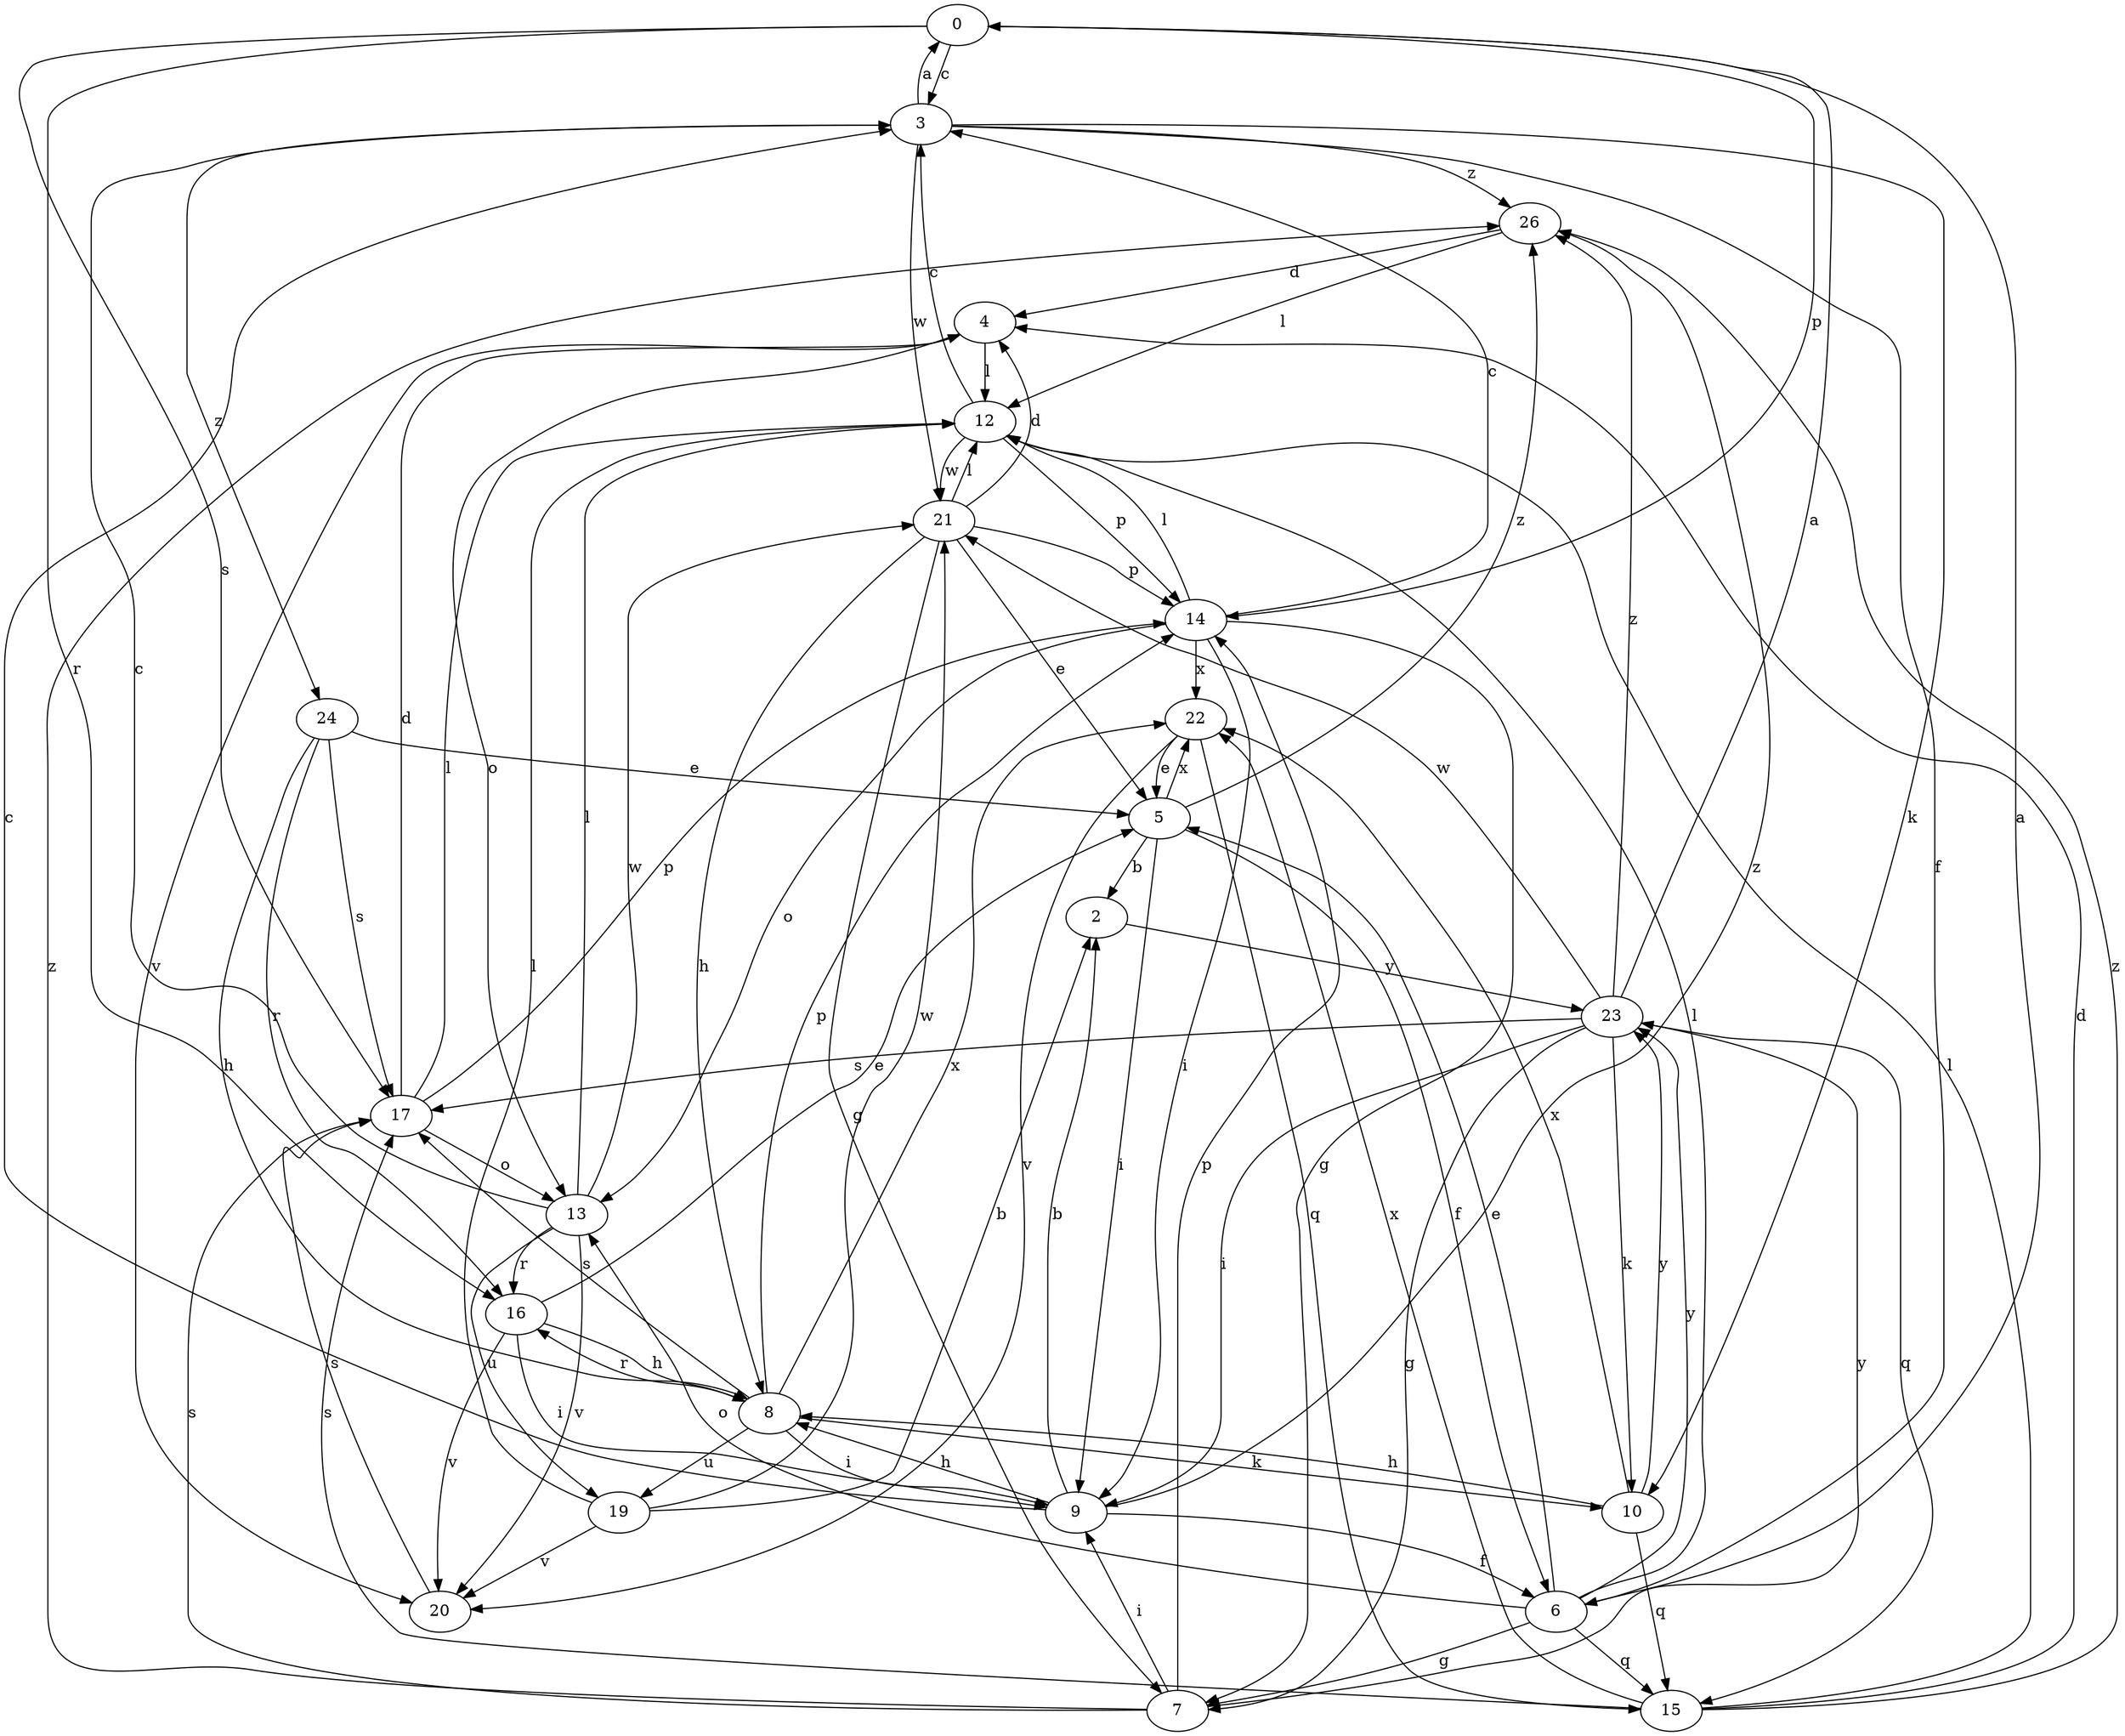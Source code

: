 strict digraph  {
0;
2;
3;
4;
5;
6;
7;
8;
9;
10;
12;
13;
14;
15;
16;
17;
19;
20;
21;
22;
23;
24;
26;
0 -> 3  [label=c];
0 -> 14  [label=p];
0 -> 16  [label=r];
0 -> 17  [label=s];
2 -> 23  [label=y];
3 -> 0  [label=a];
3 -> 6  [label=f];
3 -> 10  [label=k];
3 -> 21  [label=w];
3 -> 24  [label=z];
3 -> 26  [label=z];
4 -> 12  [label=l];
4 -> 13  [label=o];
4 -> 20  [label=v];
5 -> 2  [label=b];
5 -> 6  [label=f];
5 -> 9  [label=i];
5 -> 22  [label=x];
5 -> 26  [label=z];
6 -> 0  [label=a];
6 -> 5  [label=e];
6 -> 7  [label=g];
6 -> 12  [label=l];
6 -> 13  [label=o];
6 -> 15  [label=q];
6 -> 23  [label=y];
7 -> 9  [label=i];
7 -> 14  [label=p];
7 -> 17  [label=s];
7 -> 23  [label=y];
7 -> 26  [label=z];
8 -> 9  [label=i];
8 -> 10  [label=k];
8 -> 14  [label=p];
8 -> 16  [label=r];
8 -> 17  [label=s];
8 -> 19  [label=u];
8 -> 22  [label=x];
9 -> 2  [label=b];
9 -> 3  [label=c];
9 -> 6  [label=f];
9 -> 8  [label=h];
9 -> 26  [label=z];
10 -> 8  [label=h];
10 -> 15  [label=q];
10 -> 22  [label=x];
10 -> 23  [label=y];
12 -> 3  [label=c];
12 -> 14  [label=p];
12 -> 21  [label=w];
13 -> 3  [label=c];
13 -> 12  [label=l];
13 -> 16  [label=r];
13 -> 19  [label=u];
13 -> 20  [label=v];
13 -> 21  [label=w];
14 -> 3  [label=c];
14 -> 7  [label=g];
14 -> 9  [label=i];
14 -> 12  [label=l];
14 -> 13  [label=o];
14 -> 22  [label=x];
15 -> 4  [label=d];
15 -> 12  [label=l];
15 -> 17  [label=s];
15 -> 22  [label=x];
15 -> 26  [label=z];
16 -> 5  [label=e];
16 -> 8  [label=h];
16 -> 9  [label=i];
16 -> 20  [label=v];
17 -> 4  [label=d];
17 -> 12  [label=l];
17 -> 13  [label=o];
17 -> 14  [label=p];
19 -> 2  [label=b];
19 -> 12  [label=l];
19 -> 20  [label=v];
19 -> 21  [label=w];
20 -> 17  [label=s];
21 -> 4  [label=d];
21 -> 5  [label=e];
21 -> 7  [label=g];
21 -> 8  [label=h];
21 -> 12  [label=l];
21 -> 14  [label=p];
22 -> 5  [label=e];
22 -> 15  [label=q];
22 -> 20  [label=v];
23 -> 0  [label=a];
23 -> 7  [label=g];
23 -> 9  [label=i];
23 -> 10  [label=k];
23 -> 15  [label=q];
23 -> 17  [label=s];
23 -> 21  [label=w];
23 -> 26  [label=z];
24 -> 5  [label=e];
24 -> 8  [label=h];
24 -> 16  [label=r];
24 -> 17  [label=s];
26 -> 4  [label=d];
26 -> 12  [label=l];
}
